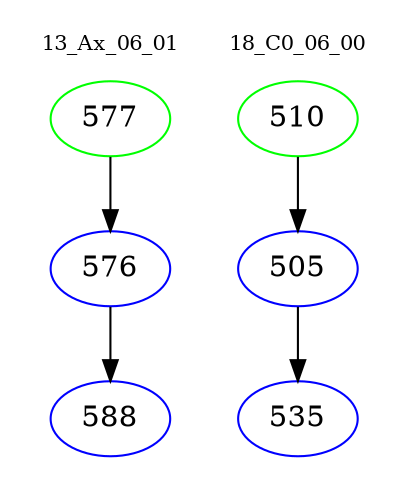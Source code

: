 digraph{
subgraph cluster_0 {
color = white
label = "13_Ax_06_01";
fontsize=10;
T0_577 [label="577", color="green"]
T0_577 -> T0_576 [color="black"]
T0_576 [label="576", color="blue"]
T0_576 -> T0_588 [color="black"]
T0_588 [label="588", color="blue"]
}
subgraph cluster_1 {
color = white
label = "18_C0_06_00";
fontsize=10;
T1_510 [label="510", color="green"]
T1_510 -> T1_505 [color="black"]
T1_505 [label="505", color="blue"]
T1_505 -> T1_535 [color="black"]
T1_535 [label="535", color="blue"]
}
}
